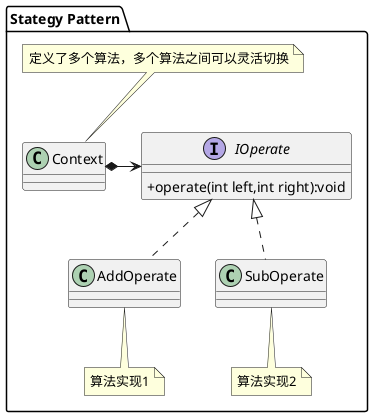 @startuml
skinparam classAttributeIconSize 0
package "Stategy Pattern"{
    interface IOperate {
        +operate(int left,int right):void
    }
    class AddOperate
    note bottom:算法实现1
    class AddOperate implements IOperate

    class SubOperate
    note bottom:算法实现2
    class SubOperate implements IOperate
    class Context
    note top:定义了多个算法，多个算法之间可以灵活切换
    Context *->IOperate
}
@enduml